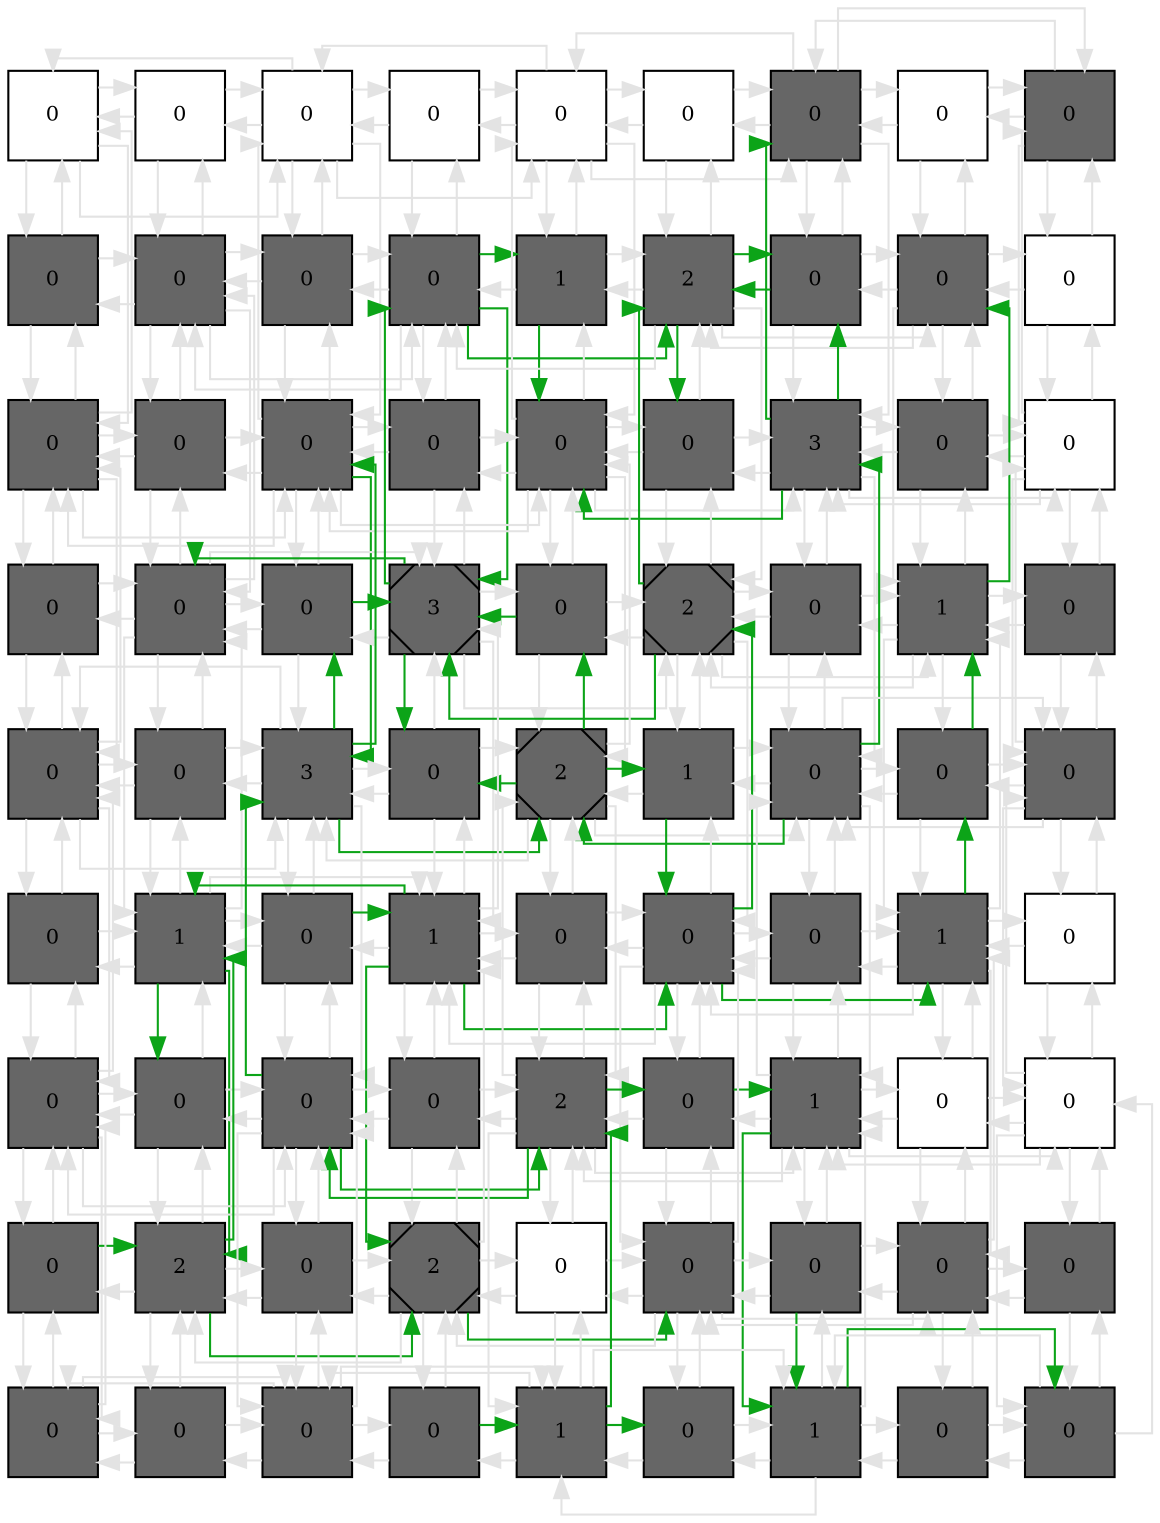 digraph layout  {
rankdir=TB;
splines=ortho;
node [fixedsize=false, style=filled, width="0.6"];
edge [constraint=false];
0 [fillcolor="#FFFFFF", fontsize=10, label=0, shape=square, tooltip="name: None,\nin_degree: 4,\nout_degree: 4"];
1 [fillcolor="#FFFFFF", fontsize=10, label=0, shape=square, tooltip="name: None,\nin_degree: 3,\nout_degree: 3"];
2 [fillcolor="#FFFFFF", fontsize=10, label=0, shape=square, tooltip="name: None,\nin_degree: 6,\nout_degree: 6"];
3 [fillcolor="#FFFFFF", fontsize=10, label=0, shape=square, tooltip="name: None,\nin_degree: 3,\nout_degree: 3"];
4 [fillcolor="#FFFFFF", fontsize=10, label=0, shape=square, tooltip="name: None,\nin_degree: 6,\nout_degree: 6"];
5 [fillcolor="#FFFFFF", fontsize=10, label=0, shape=square, tooltip="name: None,\nin_degree: 3,\nout_degree: 3"];
6 [fillcolor="#666666", fontsize=10, label=0, shape=square, tooltip="name:  RSK ,\nin_degree: 6,\nout_degree: 6"];
7 [fillcolor="#FFFFFF", fontsize=10, label=0, shape=square, tooltip="name: None,\nin_degree: 3,\nout_degree: 3"];
8 [fillcolor="#666666", fontsize=10, label=0, shape=square, tooltip="name:  CREB ,\nin_degree: 4,\nout_degree: 4"];
9 [fillcolor="#666666", fontsize=10, label=0, shape=square, tooltip="name:  PAI-1 ,\nin_degree: 3,\nout_degree: 3"];
10 [fillcolor="#666666", fontsize=10, label=0, shape=square, tooltip="name:  uPAR ,\nin_degree: 6,\nout_degree: 6"];
11 [fillcolor="#666666", fontsize=10, label=0, shape=square, tooltip="name:  Mkk6 ,\nin_degree: 4,\nout_degree: 4"];
12 [fillcolor="#666666", fontsize=10, label=0, shape=square, tooltip="name:  p38 ,\nin_degree: 7,\nout_degree: 7"];
13 [fillcolor="#666666", fontsize=10, label=1, shape=square, tooltip="name:  DUSP1 ,\nin_degree: 4,\nout_degree: 4"];
14 [fillcolor="#666666", fontsize=10, label=2, shape=square, tooltip="name:  ATF2 ,\nin_degree: 7,\nout_degree: 7"];
15 [fillcolor="#666666", fontsize=10, label=0, shape=square, tooltip="name:  CTGF ,\nin_degree: 4,\nout_degree: 4"];
16 [fillcolor="#666666", fontsize=10, label=0, shape=square, tooltip="name:  CyclinD ,\nin_degree: 6,\nout_degree: 6"];
17 [fillcolor="#FFFFFF", fontsize=10, label=0, shape=square, tooltip="name: None,\nin_degree: 3,\nout_degree: 3"];
18 [fillcolor="#666666", fontsize=10, label=0, shape=square, tooltip="name:  Plasmin ,\nin_degree: 6,\nout_degree: 6"];
19 [fillcolor="#666666", fontsize=10, label=0, shape=square, tooltip="name:  uPA ,\nin_degree: 4,\nout_degree: 4"];
20 [fillcolor="#666666", fontsize=10, label=0, shape=square, tooltip="name:  MLK3 ,\nin_degree: 8,\nout_degree: 8"];
21 [fillcolor="#666666", fontsize=10, label=0, shape=square, tooltip="name:  Mkk3 ,\nin_degree: 4,\nout_degree: 4"];
22 [fillcolor="#666666", fontsize=10, label=0, shape=square, tooltip="name:  IL8 ,\nin_degree: 8,\nout_degree: 8"];
23 [fillcolor="#666666", fontsize=10, label=0, shape=square, tooltip="name:  CellMigration ,\nin_degree: 4,\nout_degree: 4"];
24 [fillcolor="#666666", fontsize=10, label=3, shape=square, tooltip="name:  CCL20 ,\nin_degree: 8,\nout_degree: 8"];
25 [fillcolor="#666666", fontsize=10, label=0, shape=square, tooltip="name:  Proliferation ,\nin_degree: 4,\nout_degree: 4"];
26 [fillcolor="#FFFFFF", fontsize=10, label=0, shape=square, tooltip="name: None,\nin_degree: 6,\nout_degree: 6"];
27 [fillcolor="#666666", fontsize=10, label=0, shape=square, tooltip="name:  MMP1_10 ,\nin_degree: 3,\nout_degree: 3"];
28 [fillcolor="#666666", fontsize=10, label=0, shape=square, tooltip="name:  AP1 ,\nin_degree: 7,\nout_degree: 7"];
29 [fillcolor="#666666", fontsize=10, label=0, shape=square, tooltip="name:  PAK1 ,\nin_degree: 4,\nout_degree: 4"];
30 [fillcolor="#666666", fontsize=10, label=3, shape=Msquare, tooltip="name:  cJUN ,\nin_degree: 8,\nout_degree: 8"];
31 [fillcolor="#666666", fontsize=10, label=0, shape=square, tooltip="name:  cFOS ,\nin_degree: 4,\nout_degree: 4"];
32 [fillcolor="#666666", fontsize=10, label=2, shape=Msquare, tooltip="name:  PTGS2 ,\nin_degree: 8,\nout_degree: 8"];
33 [fillcolor="#666666", fontsize=10, label=0, shape=square, tooltip="name:  cMYC ,\nin_degree: 4,\nout_degree: 4"];
34 [fillcolor="#666666", fontsize=10, label=1, shape=square, tooltip="name:  CDK2 ,\nin_degree: 7,\nout_degree: 7"];
35 [fillcolor="#666666", fontsize=10, label=0, shape=square, tooltip="name:  CDKN1A ,\nin_degree: 3,\nout_degree: 3"];
36 [fillcolor="#666666", fontsize=10, label=0, shape=square, tooltip="name:  ECM ,\nin_degree: 6,\nout_degree: 6"];
37 [fillcolor="#666666", fontsize=10, label=0, shape=square, tooltip="name:  Integrins ,\nin_degree: 4,\nout_degree: 4"];
38 [fillcolor="#666666", fontsize=10, label=3, shape=square, tooltip="name:  Mekk4 ,\nin_degree: 8,\nout_degree: 8"];
39 [fillcolor="#666666", fontsize=10, label=0, shape=square, tooltip="name:  HBEGF ,\nin_degree: 4,\nout_degree: 4"];
40 [fillcolor="#666666", fontsize=10, label=2, shape=Msquare, tooltip="name:  Mkk4 ,\nin_degree: 8,\nout_degree: 8"];
41 [fillcolor="#666666", fontsize=10, label=1, shape=square, tooltip="name:  EGR1 ,\nin_degree: 4,\nout_degree: 4"];
42 [fillcolor="#666666", fontsize=10, label=0, shape=square, tooltip="name:  Erk ,\nin_degree: 8,\nout_degree: 8"];
43 [fillcolor="#666666", fontsize=10, label=0, shape=square, tooltip="name:  Elk1 ,\nin_degree: 4,\nout_degree: 4"];
44 [fillcolor="#666666", fontsize=10, label=0, shape=square, tooltip="name:  STAT3 ,\nin_degree: 6,\nout_degree: 6"];
45 [fillcolor="#666666", fontsize=10, label=0, shape=square, tooltip="name:  PTEN ,\nin_degree: 3,\nout_degree: 3"];
46 [fillcolor="#666666", fontsize=10, label=1, shape=square, tooltip="name:  Fak ,\nin_degree: 7,\nout_degree: 7"];
47 [fillcolor="#666666", fontsize=10, label=0, shape=square, tooltip="name:  PAK2 ,\nin_degree: 4,\nout_degree: 4"];
48 [fillcolor="#666666", fontsize=10, label=1, shape=square, tooltip="name:  EGFR ,\nin_degree: 8,\nout_degree: 8"];
49 [fillcolor="#666666", fontsize=10, label=0, shape=square, tooltip="name:  Mekk7 ,\nin_degree: 4,\nout_degree: 4"];
50 [fillcolor="#666666", fontsize=10, label=0, shape=square, tooltip="name:  JNK ,\nin_degree: 8,\nout_degree: 8"];
51 [fillcolor="#666666", fontsize=10, label=0, shape=square, tooltip="name:  ETS ,\nin_degree: 4,\nout_degree: 4"];
52 [fillcolor="#666666", fontsize=10, label=1, shape=square, tooltip="name:  CDKN2A ,\nin_degree: 7,\nout_degree: 7"];
53 [fillcolor="#FFFFFF", fontsize=10, label=0, shape=square, tooltip="name: None,\nin_degree: 3,\nout_degree: 3"];
54 [fillcolor="#666666", fontsize=10, label=0, shape=square, tooltip="name:  Akt ,\nin_degree: 6,\nout_degree: 6"];
55 [fillcolor="#666666", fontsize=10, label=0, shape=square, tooltip="name:  PI3K ,\nin_degree: 4,\nout_degree: 4"];
56 [fillcolor="#666666", fontsize=10, label=0, shape=square, tooltip="name:  Cdc42_Rac1 ,\nin_degree: 8,\nout_degree: 8"];
57 [fillcolor="#666666", fontsize=10, label=0, shape=square, tooltip="name:  EGF ,\nin_degree: 4,\nout_degree: 4"];
58 [fillcolor="#666666", fontsize=10, label=2, shape=square, tooltip="name:  Mekk1 ,\nin_degree: 8,\nout_degree: 8"];
59 [fillcolor="#666666", fontsize=10, label=0, shape=square, tooltip="name:  PAK3 ,\nin_degree: 4,\nout_degree: 4"];
60 [fillcolor="#666666", fontsize=10, label=1, shape=square, tooltip="name:  Mek ,\nin_degree: 8,\nout_degree: 8"];
61 [fillcolor="#FFFFFF", fontsize=10, label=0, shape=square, tooltip="name: None,\nin_degree: 4,\nout_degree: 4"];
62 [fillcolor="#FFFFFF", fontsize=10, label=0, shape=square, tooltip="name: None,\nin_degree: 6,\nout_degree: 6"];
63 [fillcolor="#666666", fontsize=10, label=0, shape=square, tooltip="name:  Rap1 ,\nin_degree: 3,\nout_degree: 3"];
64 [fillcolor="#666666", fontsize=10, label=2, shape=square, tooltip="name:  MET ,\nin_degree: 6,\nout_degree: 6"];
65 [fillcolor="#666666", fontsize=10, label=0, shape=square, tooltip="name:  DOCK180 ,\nin_degree: 4,\nout_degree: 4"];
66 [fillcolor="#666666", fontsize=10, label=2, shape=Msquare, tooltip="name:  Shc ,\nin_degree: 7,\nout_degree: 7"];
67 [fillcolor="#FFFFFF", fontsize=10, label=0, shape=square, tooltip="name: None,\nin_degree: 4,\nout_degree: 4"];
68 [fillcolor="#666666", fontsize=10, label=0, shape=square, tooltip="name:  PLC_g ,\nin_degree: 7,\nout_degree: 7"];
69 [fillcolor="#666666", fontsize=10, label=0, shape=square, tooltip="name:  DAG ,\nin_degree: 4,\nout_degree: 4"];
70 [fillcolor="#666666", fontsize=10, label=0, shape=square, tooltip="name:  IP3 ,\nin_degree: 6,\nout_degree: 6"];
71 [fillcolor="#666666", fontsize=10, label=0, shape=square, tooltip="name:  AKAP12 ,\nin_degree: 3,\nout_degree: 3"];
72 [fillcolor="#666666", fontsize=10, label=0, shape=square, tooltip="name:  C3G ,\nin_degree: 4,\nout_degree: 4"];
73 [fillcolor="#666666", fontsize=10, label=0, shape=square, tooltip="name:  HGF ,\nin_degree: 3,\nout_degree: 3"];
74 [fillcolor="#666666", fontsize=10, label=0, shape=square, tooltip="name:  CRKL ,\nin_degree: 6,\nout_degree: 6"];
75 [fillcolor="#666666", fontsize=10, label=0, shape=square, tooltip="name:  Grb2 ,\nin_degree: 3,\nout_degree: 3"];
76 [fillcolor="#666666", fontsize=10, label=1, shape=square, tooltip="name:  Ras ,\nin_degree: 6,\nout_degree: 6"];
77 [fillcolor="#666666", fontsize=10, label=0, shape=square, tooltip="name:  SOS ,\nin_degree: 3,\nout_degree: 3"];
78 [fillcolor="#666666", fontsize=10, label=1, shape=square, tooltip="name:  Raf ,\nin_degree: 6,\nout_degree: 6"];
79 [fillcolor="#666666", fontsize=10, label=0, shape=square, tooltip="name:  Ca ,\nin_degree: 3,\nout_degree: 3"];
80 [fillcolor="#666666", fontsize=10, label=0, shape=square, tooltip="name:  PKC ,\nin_degree: 4,\nout_degree: 4"];
0 -> 1  [color=grey89, style="penwidth(0.1)", tooltip=" ", weight=1];
0 -> 9  [color=grey89, style="penwidth(0.1)", tooltip=" ", weight=1];
0 -> 18  [color=grey89, style="penwidth(0.1)", tooltip=" ", weight=1];
0 -> 2  [color=grey89, style="penwidth(0.1)", tooltip=" ", weight=1];
1 -> 0  [color=grey89, style="penwidth(0.1)", tooltip=" ", weight=1];
1 -> 2  [color=grey89, style="penwidth(0.1)", tooltip=" ", weight=1];
1 -> 10  [color=grey89, style="penwidth(0.1)", tooltip=" ", weight=1];
2 -> 1  [color=grey89, style="penwidth(0.1)", tooltip=" ", weight=1];
2 -> 3  [color=grey89, style="penwidth(0.1)", tooltip=" ", weight=1];
2 -> 11  [color=grey89, style="penwidth(0.1)", tooltip=" ", weight=1];
2 -> 20  [color=grey89, style="penwidth(0.1)", tooltip=" ", weight=1];
2 -> 4  [color=grey89, style="penwidth(0.1)", tooltip=" ", weight=1];
2 -> 0  [color=grey89, style="penwidth(0.1)", tooltip=" ", weight=1];
3 -> 2  [color=grey89, style="penwidth(0.1)", tooltip=" ", weight=1];
3 -> 4  [color=grey89, style="penwidth(0.1)", tooltip=" ", weight=1];
3 -> 12  [color=grey89, style="penwidth(0.1)", tooltip=" ", weight=1];
4 -> 3  [color=grey89, style="penwidth(0.1)", tooltip=" ", weight=1];
4 -> 5  [color=grey89, style="penwidth(0.1)", tooltip=" ", weight=1];
4 -> 13  [color=grey89, style="penwidth(0.1)", tooltip=" ", weight=1];
4 -> 22  [color=grey89, style="penwidth(0.1)", tooltip=" ", weight=1];
4 -> 6  [color=grey89, style="penwidth(0.1)", tooltip=" ", weight=1];
4 -> 2  [color=grey89, style="penwidth(0.1)", tooltip=" ", weight=1];
5 -> 4  [color=grey89, style="penwidth(0.1)", tooltip=" ", weight=1];
5 -> 6  [color=grey89, style="penwidth(0.1)", tooltip=" ", weight=1];
5 -> 14  [color=grey89, style="penwidth(0.1)", tooltip=" ", weight=1];
6 -> 5  [color=grey89, style="penwidth(0.1)", tooltip=" ", weight=1];
6 -> 7  [color=grey89, style="penwidth(0.1)", tooltip=" ", weight=1];
6 -> 15  [color=grey89, style="penwidth(0.1)", tooltip=" ", weight=1];
6 -> 24  [color=grey89, style="penwidth(0.1)", tooltip=" ", weight=1];
6 -> 8  [color=grey89, style="penwidth(0.1)", tooltip=" ", weight=1];
6 -> 4  [color=grey89, style="penwidth(0.1)", tooltip=" ", weight=1];
7 -> 6  [color=grey89, style="penwidth(0.1)", tooltip=" ", weight=1];
7 -> 8  [color=grey89, style="penwidth(0.1)", tooltip=" ", weight=1];
7 -> 16  [color=grey89, style="penwidth(0.1)", tooltip=" ", weight=1];
8 -> 7  [color=grey89, style="penwidth(0.1)", tooltip=" ", weight=1];
8 -> 17  [color=grey89, style="penwidth(0.1)", tooltip=" ", weight=1];
8 -> 26  [color=grey89, style="penwidth(0.1)", tooltip=" ", weight=1];
8 -> 6  [color=grey89, style="penwidth(0.1)", tooltip=" ", weight=1];
9 -> 0  [color=grey89, style="penwidth(0.1)", tooltip=" ", weight=1];
9 -> 10  [color=grey89, style="penwidth(0.1)", tooltip=" ", weight=1];
9 -> 18  [color=grey89, style="penwidth(0.1)", tooltip=" ", weight=1];
10 -> 1  [color=grey89, style="penwidth(0.1)", tooltip=" ", weight=1];
10 -> 9  [color=grey89, style="penwidth(0.1)", tooltip=" ", weight=1];
10 -> 11  [color=grey89, style="penwidth(0.1)", tooltip=" ", weight=1];
10 -> 19  [color=grey89, style="penwidth(0.1)", tooltip=" ", weight=1];
10 -> 28  [color=grey89, style="penwidth(0.1)", tooltip=" ", weight=1];
10 -> 12  [color=grey89, style="penwidth(0.1)", tooltip=" ", weight=1];
11 -> 2  [color=grey89, style="penwidth(0.1)", tooltip=" ", weight=1];
11 -> 10  [color=grey89, style="penwidth(0.1)", tooltip=" ", weight=1];
11 -> 12  [color=grey89, style="penwidth(0.1)", tooltip=" ", weight=1];
11 -> 20  [color=grey89, style="penwidth(0.1)", tooltip=" ", weight=1];
12 -> 3  [color=grey89, style="penwidth(0.1)", tooltip=" ", weight=1];
12 -> 11  [color=grey89, style="penwidth(0.1)", tooltip=" ", weight=1];
12 -> 13  [color="#0CA418", style="penwidth(0.1)", tooltip="12( p38 ) to 22( IL8 )", weight=1];
12 -> 21  [color=grey89, style="penwidth(0.1)", tooltip=" ", weight=1];
12 -> 30  [color="#0CA418", style="penwidth(0.1)", tooltip="12( p38 ) to 39( HBEGF )", weight=1];
12 -> 14  [color="#0CA418", style="penwidth(0.1)", tooltip="12( p38 ) to 15( CTGF )", weight=1];
12 -> 10  [color=grey89, style="penwidth(0.1)", tooltip=" ", weight=1];
13 -> 4  [color=grey89, style="penwidth(0.1)", tooltip=" ", weight=1];
13 -> 12  [color=grey89, style="penwidth(0.1)", tooltip=" ", weight=1];
13 -> 14  [color=grey89, style="penwidth(0.1)", tooltip=" ", weight=1];
13 -> 22  [color="#0CA418", style="penwidth(0.1)", tooltip="12( p38 ) to 22( IL8 )", weight=1];
14 -> 5  [color=grey89, style="penwidth(0.1)", tooltip=" ", weight=1];
14 -> 13  [color=grey89, style="penwidth(0.1)", tooltip=" ", weight=1];
14 -> 15  [color="#0CA418", style="penwidth(0.1)", tooltip="12( p38 ) to 15( CTGF )", weight=1];
14 -> 23  [color="#0CA418", style="penwidth(0.1)", tooltip="15( CTGF ) to 23( CellMigration )", weight=1];
14 -> 32  [color=grey89, style="penwidth(0.1)", tooltip=" ", weight=1];
14 -> 16  [color=grey89, style="penwidth(0.1)", tooltip=" ", weight=1];
14 -> 12  [color=grey89, style="penwidth(0.1)", tooltip=" ", weight=1];
15 -> 6  [color=grey89, style="penwidth(0.1)", tooltip=" ", weight=1];
15 -> 14  [color="#0CA418", style="penwidth(0.1)", tooltip="15( CTGF ) to 23( CellMigration )", weight=1];
15 -> 16  [color=grey89, style="penwidth(0.1)", tooltip=" ", weight=1];
15 -> 24  [color=grey89, style="penwidth(0.1)", tooltip=" ", weight=1];
16 -> 7  [color=grey89, style="penwidth(0.1)", tooltip=" ", weight=1];
16 -> 15  [color=grey89, style="penwidth(0.1)", tooltip=" ", weight=1];
16 -> 17  [color=grey89, style="penwidth(0.1)", tooltip=" ", weight=1];
16 -> 25  [color=grey89, style="penwidth(0.1)", tooltip=" ", weight=1];
16 -> 34  [color=grey89, style="penwidth(0.1)", tooltip=" ", weight=1];
16 -> 14  [color=grey89, style="penwidth(0.1)", tooltip=" ", weight=1];
17 -> 8  [color=grey89, style="penwidth(0.1)", tooltip=" ", weight=1];
17 -> 16  [color=grey89, style="penwidth(0.1)", tooltip=" ", weight=1];
17 -> 26  [color=grey89, style="penwidth(0.1)", tooltip=" ", weight=1];
18 -> 9  [color=grey89, style="penwidth(0.1)", tooltip=" ", weight=1];
18 -> 19  [color=grey89, style="penwidth(0.1)", tooltip=" ", weight=1];
18 -> 27  [color=grey89, style="penwidth(0.1)", tooltip=" ", weight=1];
18 -> 36  [color=grey89, style="penwidth(0.1)", tooltip=" ", weight=1];
18 -> 0  [color=grey89, style="penwidth(0.1)", tooltip=" ", weight=1];
18 -> 20  [color=grey89, style="penwidth(0.1)", tooltip=" ", weight=1];
19 -> 10  [color=grey89, style="penwidth(0.1)", tooltip=" ", weight=1];
19 -> 18  [color=grey89, style="penwidth(0.1)", tooltip=" ", weight=1];
19 -> 20  [color=grey89, style="penwidth(0.1)", tooltip=" ", weight=1];
19 -> 28  [color=grey89, style="penwidth(0.1)", tooltip=" ", weight=1];
20 -> 11  [color=grey89, style="penwidth(0.1)", tooltip=" ", weight=1];
20 -> 19  [color=grey89, style="penwidth(0.1)", tooltip=" ", weight=1];
20 -> 21  [color=grey89, style="penwidth(0.1)", tooltip=" ", weight=1];
20 -> 29  [color=grey89, style="penwidth(0.1)", tooltip=" ", weight=1];
20 -> 38  [color="#0CA418", style="penwidth(0.1)", tooltip="20( MLK3 ) to 40( Mkk4 )", weight=1];
20 -> 2  [color=grey89, style="penwidth(0.1)", tooltip=" ", weight=1];
20 -> 22  [color=grey89, style="penwidth(0.1)", tooltip=" ", weight=1];
20 -> 18  [color=grey89, style="penwidth(0.1)", tooltip=" ", weight=1];
21 -> 12  [color=grey89, style="penwidth(0.1)", tooltip=" ", weight=1];
21 -> 20  [color=grey89, style="penwidth(0.1)", tooltip=" ", weight=1];
21 -> 22  [color=grey89, style="penwidth(0.1)", tooltip=" ", weight=1];
21 -> 30  [color=grey89, style="penwidth(0.1)", tooltip=" ", weight=1];
22 -> 13  [color=grey89, style="penwidth(0.1)", tooltip=" ", weight=1];
22 -> 21  [color=grey89, style="penwidth(0.1)", tooltip=" ", weight=1];
22 -> 23  [color=grey89, style="penwidth(0.1)", tooltip=" ", weight=1];
22 -> 31  [color=grey89, style="penwidth(0.1)", tooltip=" ", weight=1];
22 -> 40  [color=grey89, style="penwidth(0.1)", tooltip=" ", weight=1];
22 -> 4  [color=grey89, style="penwidth(0.1)", tooltip=" ", weight=1];
22 -> 24  [color=grey89, style="penwidth(0.1)", tooltip=" ", weight=1];
22 -> 20  [color=grey89, style="penwidth(0.1)", tooltip=" ", weight=1];
23 -> 14  [color=grey89, style="penwidth(0.1)", tooltip=" ", weight=1];
23 -> 22  [color=grey89, style="penwidth(0.1)", tooltip=" ", weight=1];
23 -> 24  [color=grey89, style="penwidth(0.1)", tooltip=" ", weight=1];
23 -> 32  [color=grey89, style="penwidth(0.1)", tooltip=" ", weight=1];
24 -> 15  [color="#0CA418", style="penwidth(0.1)", tooltip="42( Erk ) to 15( CTGF )", weight=1];
24 -> 23  [color=grey89, style="penwidth(0.1)", tooltip=" ", weight=1];
24 -> 25  [color=grey89, style="penwidth(0.1)", tooltip=" ", weight=1];
24 -> 33  [color=grey89, style="penwidth(0.1)", tooltip=" ", weight=1];
24 -> 42  [color=grey89, style="penwidth(0.1)", tooltip=" ", weight=1];
24 -> 6  [color="#0CA418", style="penwidth(0.1)", tooltip="42( Erk ) to 6( RSK )", weight=1];
24 -> 26  [color=grey89, style="penwidth(0.1)", tooltip=" ", weight=1];
24 -> 22  [color="#0CA418", style="penwidth(0.1)", tooltip="42( Erk ) to 22( IL8 )", weight=1];
25 -> 16  [color=grey89, style="penwidth(0.1)", tooltip=" ", weight=1];
25 -> 24  [color=grey89, style="penwidth(0.1)", tooltip=" ", weight=1];
25 -> 26  [color=grey89, style="penwidth(0.1)", tooltip=" ", weight=1];
25 -> 34  [color=grey89, style="penwidth(0.1)", tooltip=" ", weight=1];
26 -> 17  [color=grey89, style="penwidth(0.1)", tooltip=" ", weight=1];
26 -> 25  [color=grey89, style="penwidth(0.1)", tooltip=" ", weight=1];
26 -> 35  [color=grey89, style="penwidth(0.1)", tooltip=" ", weight=1];
26 -> 44  [color=grey89, style="penwidth(0.1)", tooltip=" ", weight=1];
26 -> 8  [color=grey89, style="penwidth(0.1)", tooltip=" ", weight=1];
26 -> 24  [color=grey89, style="penwidth(0.1)", tooltip=" ", weight=1];
27 -> 18  [color=grey89, style="penwidth(0.1)", tooltip=" ", weight=1];
27 -> 28  [color=grey89, style="penwidth(0.1)", tooltip=" ", weight=1];
27 -> 36  [color=grey89, style="penwidth(0.1)", tooltip=" ", weight=1];
28 -> 19  [color=grey89, style="penwidth(0.1)", tooltip=" ", weight=1];
28 -> 27  [color=grey89, style="penwidth(0.1)", tooltip=" ", weight=1];
28 -> 29  [color=grey89, style="penwidth(0.1)", tooltip=" ", weight=1];
28 -> 37  [color=grey89, style="penwidth(0.1)", tooltip=" ", weight=1];
28 -> 46  [color=grey89, style="penwidth(0.1)", tooltip=" ", weight=1];
28 -> 10  [color=grey89, style="penwidth(0.1)", tooltip=" ", weight=1];
28 -> 30  [color=grey89, style="penwidth(0.1)", tooltip=" ", weight=1];
29 -> 20  [color=grey89, style="penwidth(0.1)", tooltip=" ", weight=1];
29 -> 28  [color=grey89, style="penwidth(0.1)", tooltip=" ", weight=1];
29 -> 30  [color="#0CA418", style="penwidth(0.1)", tooltip="29( PAK1 ) to 12( p38 )", weight=1];
29 -> 38  [color=grey89, style="penwidth(0.1)", tooltip=" ", weight=1];
30 -> 21  [color=grey89, style="penwidth(0.1)", tooltip=" ", weight=1];
30 -> 29  [color=grey89, style="penwidth(0.1)", tooltip=" ", weight=1];
30 -> 31  [color=grey89, style="penwidth(0.1)", tooltip=" ", weight=1];
30 -> 39  [color="#0CA418", style="penwidth(0.1)", tooltip="12( p38 ) to 39( HBEGF )", weight=1];
30 -> 48  [color=grey89, style="penwidth(0.1)", tooltip=" ", weight=1];
30 -> 12  [color="#0CA418", style="penwidth(0.1)", tooltip="29( PAK1 ) to 12( p38 )", weight=1];
30 -> 32  [color=grey89, style="penwidth(0.1)", tooltip=" ", weight=1];
30 -> 28  [color="#0CA418", style="penwidth(0.1)", tooltip="31( cFOS ) to 28( AP1 )", weight=1];
31 -> 22  [color=grey89, style="penwidth(0.1)", tooltip=" ", weight=1];
31 -> 30  [color="#0CA418", style="penwidth(0.1)", tooltip="31( cFOS ) to 28( AP1 )", weight=1];
31 -> 32  [color=grey89, style="penwidth(0.1)", tooltip=" ", weight=1];
31 -> 40  [color=grey89, style="penwidth(0.1)", tooltip=" ", weight=1];
32 -> 23  [color=grey89, style="penwidth(0.1)", tooltip=" ", weight=1];
32 -> 31  [color=grey89, style="penwidth(0.1)", tooltip=" ", weight=1];
32 -> 33  [color=grey89, style="penwidth(0.1)", tooltip=" ", weight=1];
32 -> 41  [color=grey89, style="penwidth(0.1)", tooltip=" ", weight=1];
32 -> 50  [color=grey89, style="penwidth(0.1)", tooltip=" ", weight=1];
32 -> 14  [color="#0CA418", style="penwidth(0.1)", tooltip="50( JNK ) to 14( ATF2 )", weight=1];
32 -> 34  [color=grey89, style="penwidth(0.1)", tooltip=" ", weight=1];
32 -> 30  [color="#0CA418", style="penwidth(0.1)", tooltip="50( JNK ) to 30( cJUN )", weight=1];
33 -> 24  [color=grey89, style="penwidth(0.1)", tooltip=" ", weight=1];
33 -> 32  [color=grey89, style="penwidth(0.1)", tooltip=" ", weight=1];
33 -> 34  [color=grey89, style="penwidth(0.1)", tooltip=" ", weight=1];
33 -> 42  [color=grey89, style="penwidth(0.1)", tooltip=" ", weight=1];
34 -> 25  [color=grey89, style="penwidth(0.1)", tooltip=" ", weight=1];
34 -> 33  [color=grey89, style="penwidth(0.1)", tooltip=" ", weight=1];
34 -> 35  [color=grey89, style="penwidth(0.1)", tooltip=" ", weight=1];
34 -> 43  [color=grey89, style="penwidth(0.1)", tooltip=" ", weight=1];
34 -> 52  [color=grey89, style="penwidth(0.1)", tooltip=" ", weight=1];
34 -> 16  [color="#0CA418", style="penwidth(0.1)", tooltip="43( Elk1 ) to 16( CyclinD )", weight=1];
34 -> 32  [color=grey89, style="penwidth(0.1)", tooltip=" ", weight=1];
35 -> 26  [color=grey89, style="penwidth(0.1)", tooltip=" ", weight=1];
35 -> 34  [color=grey89, style="penwidth(0.1)", tooltip=" ", weight=1];
35 -> 44  [color=grey89, style="penwidth(0.1)", tooltip=" ", weight=1];
36 -> 27  [color=grey89, style="penwidth(0.1)", tooltip=" ", weight=1];
36 -> 37  [color=grey89, style="penwidth(0.1)", tooltip=" ", weight=1];
36 -> 45  [color=grey89, style="penwidth(0.1)", tooltip=" ", weight=1];
36 -> 54  [color=grey89, style="penwidth(0.1)", tooltip=" ", weight=1];
36 -> 18  [color=grey89, style="penwidth(0.1)", tooltip=" ", weight=1];
36 -> 38  [color=grey89, style="penwidth(0.1)", tooltip=" ", weight=1];
37 -> 28  [color=grey89, style="penwidth(0.1)", tooltip=" ", weight=1];
37 -> 36  [color=grey89, style="penwidth(0.1)", tooltip=" ", weight=1];
37 -> 38  [color=grey89, style="penwidth(0.1)", tooltip=" ", weight=1];
37 -> 46  [color=grey89, style="penwidth(0.1)", tooltip=" ", weight=1];
38 -> 29  [color="#0CA418", style="penwidth(0.1)", tooltip="56( Cdc42_Rac1 ) to 29( PAK1 )", weight=1];
38 -> 37  [color=grey89, style="penwidth(0.1)", tooltip=" ", weight=1];
38 -> 39  [color=grey89, style="penwidth(0.1)", tooltip=" ", weight=1];
38 -> 47  [color=grey89, style="penwidth(0.1)", tooltip=" ", weight=1];
38 -> 56  [color=grey89, style="penwidth(0.1)", tooltip=" ", weight=1];
38 -> 20  [color="#0CA418", style="penwidth(0.1)", tooltip="56( Cdc42_Rac1 ) to 20( MLK3 )", weight=1];
38 -> 40  [color="#0CA418", style="penwidth(0.1)", tooltip="20( MLK3 ) to 40( Mkk4 )", weight=1];
38 -> 36  [color=grey89, style="penwidth(0.1)", tooltip=" ", weight=1];
39 -> 30  [color=grey89, style="penwidth(0.1)", tooltip=" ", weight=1];
39 -> 38  [color=grey89, style="penwidth(0.1)", tooltip=" ", weight=1];
39 -> 40  [color=grey89, style="penwidth(0.1)", tooltip=" ", weight=1];
39 -> 48  [color=grey89, style="penwidth(0.1)", tooltip=" ", weight=1];
40 -> 31  [color="#0CA418", style="penwidth(0.1)", tooltip="42( Erk ) to 31( cFOS )", weight=1];
40 -> 39  [color="#0CA418", style="penwidth(0.1)", tooltip="42( Erk ) to 39( HBEGF )", weight=1];
40 -> 41  [color="#0CA418", style="penwidth(0.1)", tooltip="40( Mkk4 ) to 50( JNK )", weight=1];
40 -> 49  [color=grey89, style="penwidth(0.1)", tooltip=" ", weight=1];
40 -> 58  [color=grey89, style="penwidth(0.1)", tooltip=" ", weight=1];
40 -> 22  [color=grey89, style="penwidth(0.1)", tooltip=" ", weight=1];
40 -> 42  [color=grey89, style="penwidth(0.1)", tooltip=" ", weight=1];
40 -> 38  [color=grey89, style="penwidth(0.1)", tooltip=" ", weight=1];
41 -> 32  [color=grey89, style="penwidth(0.1)", tooltip=" ", weight=1];
41 -> 40  [color=grey89, style="penwidth(0.1)", tooltip=" ", weight=1];
41 -> 42  [color=grey89, style="penwidth(0.1)", tooltip=" ", weight=1];
41 -> 50  [color="#0CA418", style="penwidth(0.1)", tooltip="40( Mkk4 ) to 50( JNK )", weight=1];
42 -> 33  [color=grey89, style="penwidth(0.1)", tooltip=" ", weight=1];
42 -> 41  [color=grey89, style="penwidth(0.1)", tooltip=" ", weight=1];
42 -> 43  [color=grey89, style="penwidth(0.1)", tooltip=" ", weight=1];
42 -> 51  [color=grey89, style="penwidth(0.1)", tooltip=" ", weight=1];
42 -> 60  [color=grey89, style="penwidth(0.1)", tooltip=" ", weight=1];
42 -> 24  [color="#0CA418", style="penwidth(0.1)", tooltip="42( Erk ) to 6( RSK )", weight=1];
42 -> 44  [color=grey89, style="penwidth(0.1)", tooltip=" ", weight=1];
42 -> 40  [color="#0CA418", style="penwidth(0.1)", tooltip="42( Erk ) to 39( HBEGF )", weight=1];
43 -> 34  [color="#0CA418", style="penwidth(0.1)", tooltip="43( Elk1 ) to 16( CyclinD )", weight=1];
43 -> 42  [color=grey89, style="penwidth(0.1)", tooltip=" ", weight=1];
43 -> 44  [color=grey89, style="penwidth(0.1)", tooltip=" ", weight=1];
43 -> 52  [color=grey89, style="penwidth(0.1)", tooltip=" ", weight=1];
44 -> 35  [color=grey89, style="penwidth(0.1)", tooltip=" ", weight=1];
44 -> 43  [color=grey89, style="penwidth(0.1)", tooltip=" ", weight=1];
44 -> 53  [color=grey89, style="penwidth(0.1)", tooltip=" ", weight=1];
44 -> 62  [color=grey89, style="penwidth(0.1)", tooltip=" ", weight=1];
44 -> 26  [color=grey89, style="penwidth(0.1)", tooltip=" ", weight=1];
44 -> 42  [color=grey89, style="penwidth(0.1)", tooltip=" ", weight=1];
45 -> 36  [color=grey89, style="penwidth(0.1)", tooltip=" ", weight=1];
45 -> 46  [color=grey89, style="penwidth(0.1)", tooltip=" ", weight=1];
45 -> 54  [color=grey89, style="penwidth(0.1)", tooltip=" ", weight=1];
46 -> 37  [color=grey89, style="penwidth(0.1)", tooltip=" ", weight=1];
46 -> 45  [color=grey89, style="penwidth(0.1)", tooltip=" ", weight=1];
46 -> 47  [color=grey89, style="penwidth(0.1)", tooltip=" ", weight=1];
46 -> 55  [color="#0CA418", style="penwidth(0.1)", tooltip="48( EGFR ) to 55( PI3K )", weight=1];
46 -> 64  [color="#0CA418", style="penwidth(0.1)", tooltip="46( Fak ) to 66( Shc )", weight=1];
46 -> 28  [color=grey89, style="penwidth(0.1)", tooltip=" ", weight=1];
46 -> 48  [color=grey89, style="penwidth(0.1)", tooltip=" ", weight=1];
47 -> 38  [color=grey89, style="penwidth(0.1)", tooltip=" ", weight=1];
47 -> 46  [color=grey89, style="penwidth(0.1)", tooltip=" ", weight=1];
47 -> 48  [color="#0CA418", style="penwidth(0.1)", tooltip="47( PAK2 ) to 50( JNK )", weight=1];
47 -> 56  [color=grey89, style="penwidth(0.1)", tooltip=" ", weight=1];
48 -> 39  [color=grey89, style="penwidth(0.1)", tooltip=" ", weight=1];
48 -> 47  [color=grey89, style="penwidth(0.1)", tooltip=" ", weight=1];
48 -> 49  [color=grey89, style="penwidth(0.1)", tooltip=" ", weight=1];
48 -> 57  [color=grey89, style="penwidth(0.1)", tooltip=" ", weight=1];
48 -> 66  [color="#0CA418", style="penwidth(0.1)", tooltip="48( EGFR ) to 68( PLC_g )", weight=1];
48 -> 30  [color=grey89, style="penwidth(0.1)", tooltip=" ", weight=1];
48 -> 50  [color="#0CA418", style="penwidth(0.1)", tooltip="47( PAK2 ) to 50( JNK )", weight=1];
48 -> 46  [color="#0CA418", style="penwidth(0.1)", tooltip="48( EGFR ) to 55( PI3K )", weight=1];
49 -> 40  [color=grey89, style="penwidth(0.1)", tooltip=" ", weight=1];
49 -> 48  [color=grey89, style="penwidth(0.1)", tooltip=" ", weight=1];
49 -> 50  [color=grey89, style="penwidth(0.1)", tooltip=" ", weight=1];
49 -> 58  [color=grey89, style="penwidth(0.1)", tooltip=" ", weight=1];
50 -> 41  [color=grey89, style="penwidth(0.1)", tooltip=" ", weight=1];
50 -> 49  [color=grey89, style="penwidth(0.1)", tooltip=" ", weight=1];
50 -> 51  [color=grey89, style="penwidth(0.1)", tooltip=" ", weight=1];
50 -> 59  [color=grey89, style="penwidth(0.1)", tooltip=" ", weight=1];
50 -> 68  [color=grey89, style="penwidth(0.1)", tooltip=" ", weight=1];
50 -> 32  [color="#0CA418", style="penwidth(0.1)", tooltip="50( JNK ) to 14( ATF2 )", weight=1];
50 -> 52  [color="#0CA418", style="penwidth(0.1)", tooltip="50( JNK ) to 43( Elk1 )", weight=1];
50 -> 48  [color=grey89, style="penwidth(0.1)", tooltip=" ", weight=1];
51 -> 42  [color=grey89, style="penwidth(0.1)", tooltip=" ", weight=1];
51 -> 50  [color=grey89, style="penwidth(0.1)", tooltip=" ", weight=1];
51 -> 52  [color=grey89, style="penwidth(0.1)", tooltip=" ", weight=1];
51 -> 60  [color=grey89, style="penwidth(0.1)", tooltip=" ", weight=1];
52 -> 43  [color="#0CA418", style="penwidth(0.1)", tooltip="50( JNK ) to 43( Elk1 )", weight=1];
52 -> 51  [color=grey89, style="penwidth(0.1)", tooltip=" ", weight=1];
52 -> 53  [color=grey89, style="penwidth(0.1)", tooltip=" ", weight=1];
52 -> 61  [color=grey89, style="penwidth(0.1)", tooltip=" ", weight=1];
52 -> 70  [color=grey89, style="penwidth(0.1)", tooltip=" ", weight=1];
52 -> 34  [color=grey89, style="penwidth(0.1)", tooltip=" ", weight=1];
52 -> 50  [color=grey89, style="penwidth(0.1)", tooltip=" ", weight=1];
53 -> 44  [color=grey89, style="penwidth(0.1)", tooltip=" ", weight=1];
53 -> 52  [color=grey89, style="penwidth(0.1)", tooltip=" ", weight=1];
53 -> 62  [color=grey89, style="penwidth(0.1)", tooltip=" ", weight=1];
54 -> 45  [color=grey89, style="penwidth(0.1)", tooltip=" ", weight=1];
54 -> 55  [color=grey89, style="penwidth(0.1)", tooltip=" ", weight=1];
54 -> 63  [color=grey89, style="penwidth(0.1)", tooltip=" ", weight=1];
54 -> 72  [color=grey89, style="penwidth(0.1)", tooltip=" ", weight=1];
54 -> 36  [color=grey89, style="penwidth(0.1)", tooltip=" ", weight=1];
54 -> 56  [color=grey89, style="penwidth(0.1)", tooltip=" ", weight=1];
55 -> 46  [color=grey89, style="penwidth(0.1)", tooltip=" ", weight=1];
55 -> 54  [color=grey89, style="penwidth(0.1)", tooltip=" ", weight=1];
55 -> 56  [color=grey89, style="penwidth(0.1)", tooltip=" ", weight=1];
55 -> 64  [color=grey89, style="penwidth(0.1)", tooltip=" ", weight=1];
56 -> 47  [color=grey89, style="penwidth(0.1)", tooltip=" ", weight=1];
56 -> 55  [color=grey89, style="penwidth(0.1)", tooltip=" ", weight=1];
56 -> 57  [color=grey89, style="penwidth(0.1)", tooltip=" ", weight=1];
56 -> 65  [color=grey89, style="penwidth(0.1)", tooltip=" ", weight=1];
56 -> 74  [color=grey89, style="penwidth(0.1)", tooltip=" ", weight=1];
56 -> 38  [color="#0CA418", style="penwidth(0.1)", tooltip="56( Cdc42_Rac1 ) to 29( PAK1 )", weight=1];
56 -> 58  [color="#0CA418", style="penwidth(0.1)", tooltip="56( Cdc42_Rac1 ) to 59( PAK3 )", weight=1];
56 -> 54  [color=grey89, style="penwidth(0.1)", tooltip=" ", weight=1];
57 -> 48  [color=grey89, style="penwidth(0.1)", tooltip=" ", weight=1];
57 -> 56  [color=grey89, style="penwidth(0.1)", tooltip=" ", weight=1];
57 -> 58  [color=grey89, style="penwidth(0.1)", tooltip=" ", weight=1];
57 -> 66  [color=grey89, style="penwidth(0.1)", tooltip=" ", weight=1];
58 -> 49  [color=grey89, style="penwidth(0.1)", tooltip=" ", weight=1];
58 -> 57  [color=grey89, style="penwidth(0.1)", tooltip=" ", weight=1];
58 -> 59  [color="#0CA418", style="penwidth(0.1)", tooltip="56( Cdc42_Rac1 ) to 59( PAK3 )", weight=1];
58 -> 67  [color=grey89, style="penwidth(0.1)", tooltip=" ", weight=1];
58 -> 76  [color=grey89, style="penwidth(0.1)", tooltip=" ", weight=1];
58 -> 40  [color=grey89, style="penwidth(0.1)", tooltip=" ", weight=1];
58 -> 60  [color=grey89, style="penwidth(0.1)", tooltip=" ", weight=1];
58 -> 56  [color="#0CA418", style="penwidth(0.1)", tooltip="76( Ras ) to 56( Cdc42_Rac1 )", weight=1];
59 -> 50  [color=grey89, style="penwidth(0.1)", tooltip=" ", weight=1];
59 -> 58  [color=grey89, style="penwidth(0.1)", tooltip=" ", weight=1];
59 -> 60  [color="#0CA418", style="penwidth(0.1)", tooltip="59( PAK3 ) to 78( Raf )", weight=1];
59 -> 68  [color=grey89, style="penwidth(0.1)", tooltip=" ", weight=1];
60 -> 51  [color=grey89, style="penwidth(0.1)", tooltip=" ", weight=1];
60 -> 59  [color=grey89, style="penwidth(0.1)", tooltip=" ", weight=1];
60 -> 61  [color=grey89, style="penwidth(0.1)", tooltip=" ", weight=1];
60 -> 69  [color=grey89, style="penwidth(0.1)", tooltip=" ", weight=1];
60 -> 78  [color="#0CA418", style="penwidth(0.1)", tooltip="59( PAK3 ) to 78( Raf )", weight=1];
60 -> 42  [color=grey89, style="penwidth(0.1)", tooltip=" ", weight=1];
60 -> 62  [color=grey89, style="penwidth(0.1)", tooltip=" ", weight=1];
60 -> 58  [color=grey89, style="penwidth(0.1)", tooltip=" ", weight=1];
61 -> 52  [color=grey89, style="penwidth(0.1)", tooltip=" ", weight=1];
61 -> 60  [color=grey89, style="penwidth(0.1)", tooltip=" ", weight=1];
61 -> 62  [color=grey89, style="penwidth(0.1)", tooltip=" ", weight=1];
61 -> 70  [color=grey89, style="penwidth(0.1)", tooltip=" ", weight=1];
62 -> 53  [color=grey89, style="penwidth(0.1)", tooltip=" ", weight=1];
62 -> 61  [color=grey89, style="penwidth(0.1)", tooltip=" ", weight=1];
62 -> 71  [color=grey89, style="penwidth(0.1)", tooltip=" ", weight=1];
62 -> 80  [color=grey89, style="penwidth(0.1)", tooltip=" ", weight=1];
62 -> 44  [color=grey89, style="penwidth(0.1)", tooltip=" ", weight=1];
62 -> 60  [color=grey89, style="penwidth(0.1)", tooltip=" ", weight=1];
63 -> 54  [color=grey89, style="penwidth(0.1)", tooltip=" ", weight=1];
63 -> 64  [color="#0CA418", style="penwidth(0.1)", tooltip="63( Rap1 ) to 46( Fak )", weight=1];
63 -> 72  [color=grey89, style="penwidth(0.1)", tooltip=" ", weight=1];
64 -> 55  [color=grey89, style="penwidth(0.1)", tooltip=" ", weight=1];
64 -> 63  [color=grey89, style="penwidth(0.1)", tooltip=" ", weight=1];
64 -> 65  [color=grey89, style="penwidth(0.1)", tooltip=" ", weight=1];
64 -> 73  [color=grey89, style="penwidth(0.1)", tooltip=" ", weight=1];
64 -> 46  [color="#0CA418", style="penwidth(0.1)", tooltip="63( Rap1 ) to 46( Fak )", weight=1];
64 -> 66  [color="#0CA418", style="penwidth(0.1)", tooltip="64( MET ) to 68( PLC_g )", weight=1];
65 -> 56  [color=grey89, style="penwidth(0.1)", tooltip=" ", weight=1];
65 -> 64  [color=grey89, style="penwidth(0.1)", tooltip=" ", weight=1];
65 -> 66  [color=grey89, style="penwidth(0.1)", tooltip=" ", weight=1];
65 -> 74  [color=grey89, style="penwidth(0.1)", tooltip=" ", weight=1];
66 -> 57  [color=grey89, style="penwidth(0.1)", tooltip=" ", weight=1];
66 -> 65  [color=grey89, style="penwidth(0.1)", tooltip=" ", weight=1];
66 -> 67  [color=grey89, style="penwidth(0.1)", tooltip=" ", weight=1];
66 -> 75  [color=grey89, style="penwidth(0.1)", tooltip=" ", weight=1];
66 -> 48  [color=grey89, style="penwidth(0.1)", tooltip=" ", weight=1];
66 -> 68  [color="#0CA418", style="penwidth(0.1)", tooltip="64( MET ) to 68( PLC_g )", weight=1];
66 -> 64  [color=grey89, style="penwidth(0.1)", tooltip=" ", weight=1];
67 -> 58  [color=grey89, style="penwidth(0.1)", tooltip=" ", weight=1];
67 -> 66  [color=grey89, style="penwidth(0.1)", tooltip=" ", weight=1];
67 -> 68  [color=grey89, style="penwidth(0.1)", tooltip=" ", weight=1];
67 -> 76  [color=grey89, style="penwidth(0.1)", tooltip=" ", weight=1];
68 -> 59  [color=grey89, style="penwidth(0.1)", tooltip=" ", weight=1];
68 -> 67  [color=grey89, style="penwidth(0.1)", tooltip=" ", weight=1];
68 -> 69  [color=grey89, style="penwidth(0.1)", tooltip=" ", weight=1];
68 -> 77  [color=grey89, style="penwidth(0.1)", tooltip=" ", weight=1];
68 -> 50  [color=grey89, style="penwidth(0.1)", tooltip=" ", weight=1];
68 -> 70  [color=grey89, style="penwidth(0.1)", tooltip=" ", weight=1];
68 -> 66  [color=grey89, style="penwidth(0.1)", tooltip=" ", weight=1];
69 -> 60  [color=grey89, style="penwidth(0.1)", tooltip=" ", weight=1];
69 -> 68  [color=grey89, style="penwidth(0.1)", tooltip=" ", weight=1];
69 -> 70  [color=grey89, style="penwidth(0.1)", tooltip=" ", weight=1];
69 -> 78  [color="#0CA418", style="penwidth(0.1)", tooltip="69( DAG ) to 80( PKC )", weight=1];
70 -> 61  [color=grey89, style="penwidth(0.1)", tooltip=" ", weight=1];
70 -> 69  [color=grey89, style="penwidth(0.1)", tooltip=" ", weight=1];
70 -> 71  [color=grey89, style="penwidth(0.1)", tooltip=" ", weight=1];
70 -> 79  [color=grey89, style="penwidth(0.1)", tooltip=" ", weight=1];
70 -> 52  [color=grey89, style="penwidth(0.1)", tooltip=" ", weight=1];
70 -> 68  [color=grey89, style="penwidth(0.1)", tooltip=" ", weight=1];
71 -> 62  [color=grey89, style="penwidth(0.1)", tooltip=" ", weight=1];
71 -> 70  [color=grey89, style="penwidth(0.1)", tooltip=" ", weight=1];
71 -> 80  [color=grey89, style="penwidth(0.1)", tooltip=" ", weight=1];
72 -> 63  [color=grey89, style="penwidth(0.1)", tooltip=" ", weight=1];
72 -> 73  [color=grey89, style="penwidth(0.1)", tooltip=" ", weight=1];
72 -> 54  [color=grey89, style="penwidth(0.1)", tooltip=" ", weight=1];
72 -> 74  [color=grey89, style="penwidth(0.1)", tooltip=" ", weight=1];
73 -> 64  [color=grey89, style="penwidth(0.1)", tooltip=" ", weight=1];
73 -> 72  [color=grey89, style="penwidth(0.1)", tooltip=" ", weight=1];
73 -> 74  [color=grey89, style="penwidth(0.1)", tooltip=" ", weight=1];
74 -> 65  [color=grey89, style="penwidth(0.1)", tooltip=" ", weight=1];
74 -> 73  [color=grey89, style="penwidth(0.1)", tooltip=" ", weight=1];
74 -> 75  [color=grey89, style="penwidth(0.1)", tooltip=" ", weight=1];
74 -> 56  [color=grey89, style="penwidth(0.1)", tooltip=" ", weight=1];
74 -> 76  [color=grey89, style="penwidth(0.1)", tooltip=" ", weight=1];
74 -> 72  [color=grey89, style="penwidth(0.1)", tooltip=" ", weight=1];
75 -> 66  [color=grey89, style="penwidth(0.1)", tooltip=" ", weight=1];
75 -> 74  [color=grey89, style="penwidth(0.1)", tooltip=" ", weight=1];
75 -> 76  [color="#0CA418", style="penwidth(0.1)", tooltip="75( Grb2 ) to 77( SOS )", weight=1];
76 -> 67  [color=grey89, style="penwidth(0.1)", tooltip=" ", weight=1];
76 -> 75  [color=grey89, style="penwidth(0.1)", tooltip=" ", weight=1];
76 -> 77  [color="#0CA418", style="penwidth(0.1)", tooltip="75( Grb2 ) to 77( SOS )", weight=1];
76 -> 58  [color="#0CA418", style="penwidth(0.1)", tooltip="76( Ras ) to 56( Cdc42_Rac1 )", weight=1];
76 -> 78  [color=grey89, style="penwidth(0.1)", tooltip=" ", weight=1];
76 -> 74  [color=grey89, style="penwidth(0.1)", tooltip=" ", weight=1];
77 -> 68  [color=grey89, style="penwidth(0.1)", tooltip=" ", weight=1];
77 -> 76  [color=grey89, style="penwidth(0.1)", tooltip=" ", weight=1];
77 -> 78  [color=grey89, style="penwidth(0.1)", tooltip=" ", weight=1];
78 -> 69  [color=grey89, style="penwidth(0.1)", tooltip=" ", weight=1];
78 -> 77  [color=grey89, style="penwidth(0.1)", tooltip=" ", weight=1];
78 -> 79  [color=grey89, style="penwidth(0.1)", tooltip=" ", weight=1];
78 -> 60  [color=grey89, style="penwidth(0.1)", tooltip=" ", weight=1];
78 -> 80  [color="#0CA418", style="penwidth(0.1)", tooltip="69( DAG ) to 80( PKC )", weight=1];
78 -> 76  [color=grey89, style="penwidth(0.1)", tooltip=" ", weight=1];
79 -> 70  [color=grey89, style="penwidth(0.1)", tooltip=" ", weight=1];
79 -> 78  [color=grey89, style="penwidth(0.1)", tooltip=" ", weight=1];
79 -> 80  [color=grey89, style="penwidth(0.1)", tooltip=" ", weight=1];
80 -> 71  [color=grey89, style="penwidth(0.1)", tooltip=" ", weight=1];
80 -> 79  [color=grey89, style="penwidth(0.1)", tooltip=" ", weight=1];
80 -> 62  [color=grey89, style="penwidth(0.1)", tooltip=" ", weight=1];
80 -> 78  [color=grey89, style="penwidth(0.1)", tooltip=" ", weight=1];
edge [constraint=true, style=invis];

0 -> 9 -> 18 -> 27 -> 36 -> 45 -> 54 -> 63 -> 72;
1 -> 10 -> 19 -> 28 -> 37 -> 46 -> 55 -> 64 -> 73;
2 -> 11 -> 20 -> 29 -> 38 -> 47 -> 56 -> 65 -> 74;
3 -> 12 -> 21 -> 30 -> 39 -> 48 -> 57 -> 66 -> 75;
4 -> 13 -> 22 -> 31 -> 40 -> 49 -> 58 -> 67 -> 76;
5 -> 14 -> 23 -> 32 -> 41 -> 50 -> 59 -> 68 -> 77;
6 -> 15 -> 24 -> 33 -> 42 -> 51 -> 60 -> 69 -> 78;
7 -> 16 -> 25 -> 34 -> 43 -> 52 -> 61 -> 70 -> 79;
8 -> 17 -> 26 -> 35 -> 44 -> 53 -> 62 -> 71 -> 80;
rank = same {0 -> 1 -> 2 -> 3 -> 4 -> 5 -> 6 -> 7 -> 8};
rank = same {9 -> 10 -> 11 -> 12 -> 13 -> 14 -> 15 -> 16 -> 17};
rank = same {18 -> 19 -> 20 -> 21 -> 22 -> 23 -> 24 -> 25 -> 26};
rank = same {27 -> 28 -> 29 -> 30 -> 31 -> 32 -> 33 -> 34 -> 35};
rank = same {36 -> 37 -> 38 -> 39 -> 40 -> 41 -> 42 -> 43 -> 44};
rank = same {45 -> 46 -> 47 -> 48 -> 49 -> 50 -> 51 -> 52 -> 53};
rank = same {54 -> 55 -> 56 -> 57 -> 58 -> 59 -> 60 -> 61 -> 62};
rank = same {63 -> 64 -> 65 -> 66 -> 67 -> 68 -> 69 -> 70 -> 71};
rank = same {72 -> 73 -> 74 -> 75 -> 76 -> 77 -> 78 -> 79 -> 80};
}